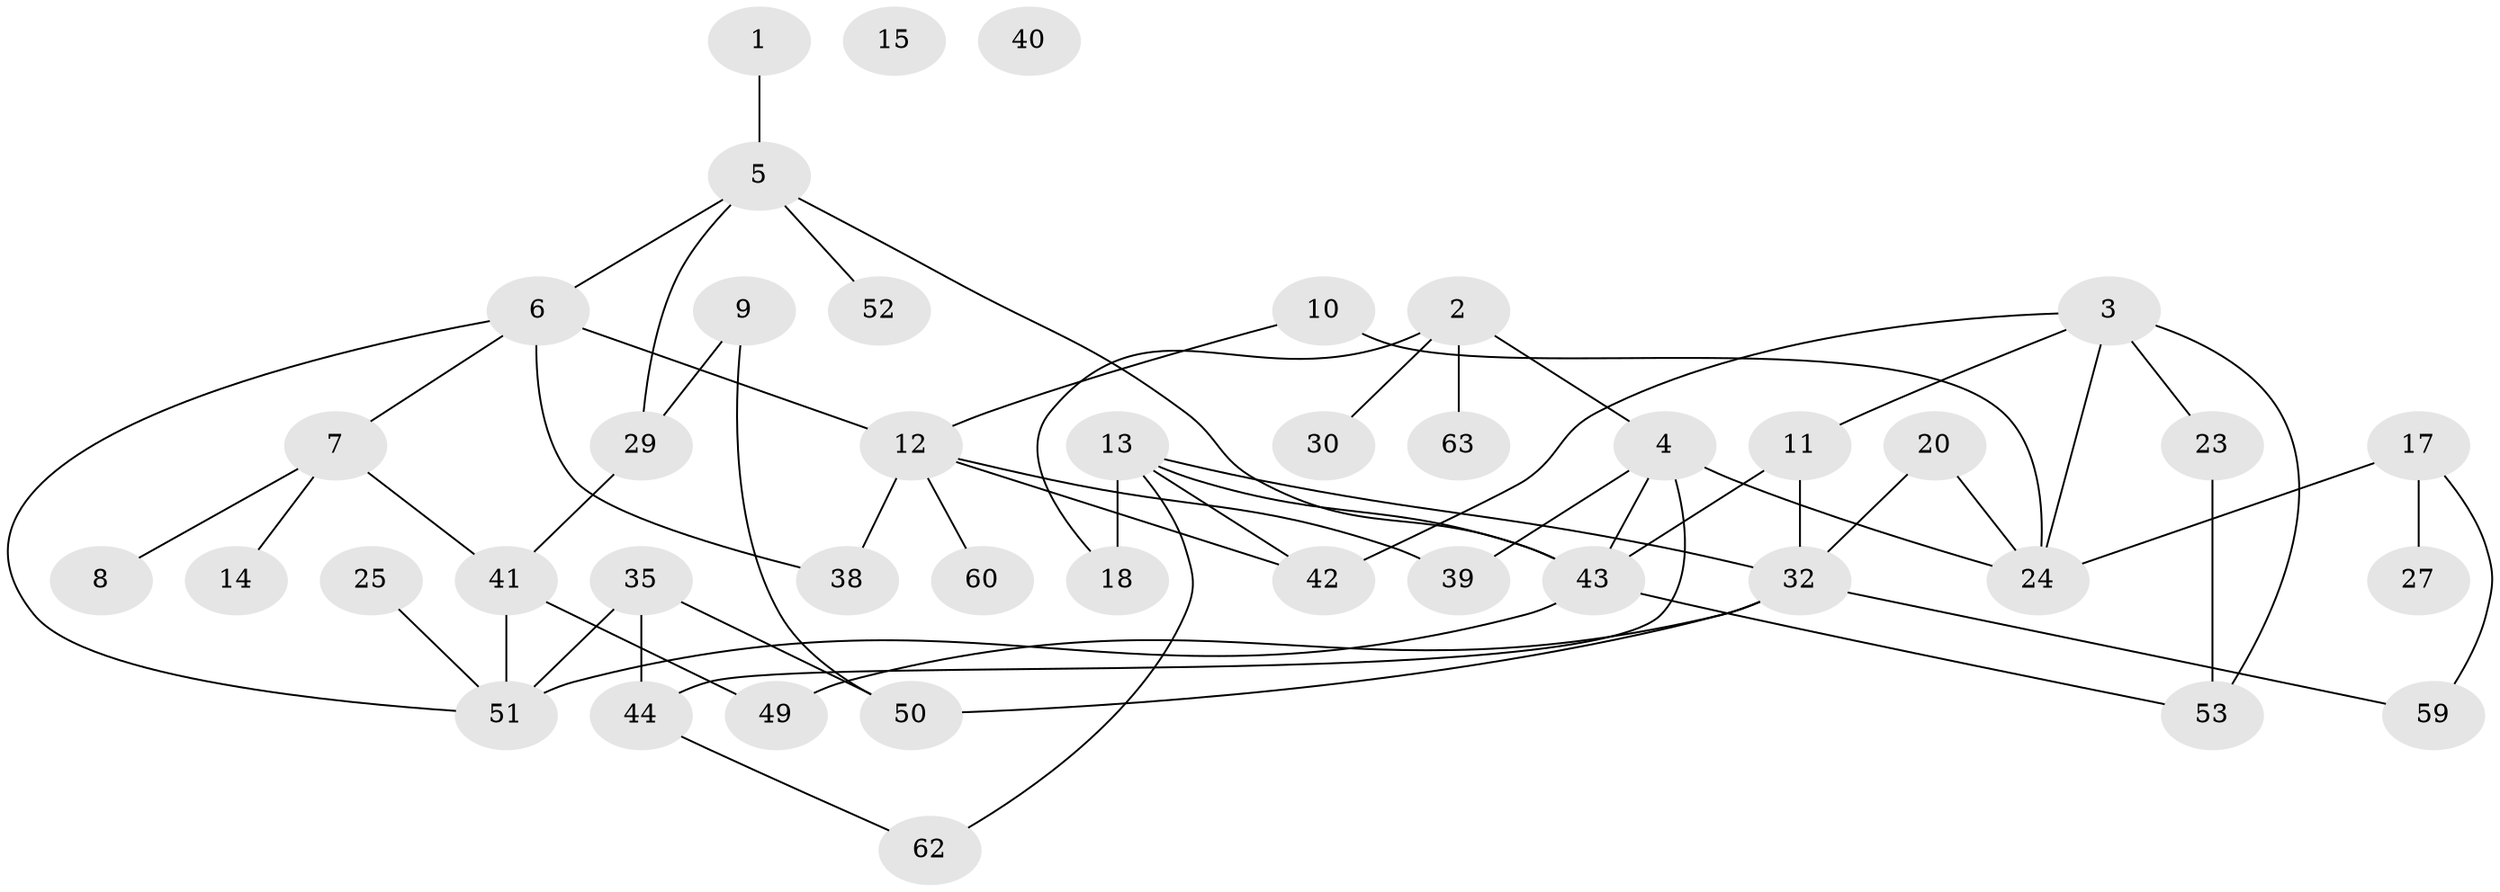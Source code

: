 // Generated by graph-tools (version 1.1) at 2025/23/03/03/25 07:23:26]
// undirected, 42 vertices, 59 edges
graph export_dot {
graph [start="1"]
  node [color=gray90,style=filled];
  1 [super="+19"];
  2 [super="+26"];
  3 [super="+31"];
  4 [super="+22"];
  5 [super="+55"];
  6 [super="+16"];
  7 [super="+21"];
  8;
  9;
  10;
  11;
  12 [super="+36"];
  13 [super="+33"];
  14;
  15;
  17 [super="+37"];
  18;
  20 [super="+28"];
  23 [super="+54"];
  24 [super="+47"];
  25;
  27;
  29 [super="+34"];
  30;
  32 [super="+58"];
  35 [super="+45"];
  38;
  39;
  40;
  41 [super="+46"];
  42;
  43 [super="+61"];
  44 [super="+48"];
  49;
  50 [super="+57"];
  51 [super="+56"];
  52;
  53;
  59;
  60;
  62;
  63;
  1 -- 5;
  2 -- 4 [weight=2];
  2 -- 30;
  2 -- 18;
  2 -- 63;
  3 -- 11;
  3 -- 42;
  3 -- 53;
  3 -- 23;
  3 -- 24;
  4 -- 39;
  4 -- 44;
  4 -- 43;
  4 -- 24;
  5 -- 6;
  5 -- 43;
  5 -- 52;
  5 -- 29;
  6 -- 38;
  6 -- 12;
  6 -- 51;
  6 -- 7;
  7 -- 14;
  7 -- 41;
  7 -- 8;
  9 -- 29;
  9 -- 50;
  10 -- 12;
  10 -- 24;
  11 -- 32;
  11 -- 43;
  12 -- 38;
  12 -- 42;
  12 -- 60;
  12 -- 39;
  13 -- 18;
  13 -- 42;
  13 -- 62;
  13 -- 43;
  13 -- 32;
  17 -- 59;
  17 -- 27;
  17 -- 24;
  20 -- 32;
  20 -- 24;
  23 -- 53;
  25 -- 51;
  29 -- 41;
  32 -- 49;
  32 -- 50;
  32 -- 59;
  35 -- 50 [weight=2];
  35 -- 51;
  35 -- 44;
  41 -- 49;
  41 -- 51;
  43 -- 53;
  43 -- 51;
  44 -- 62;
}
